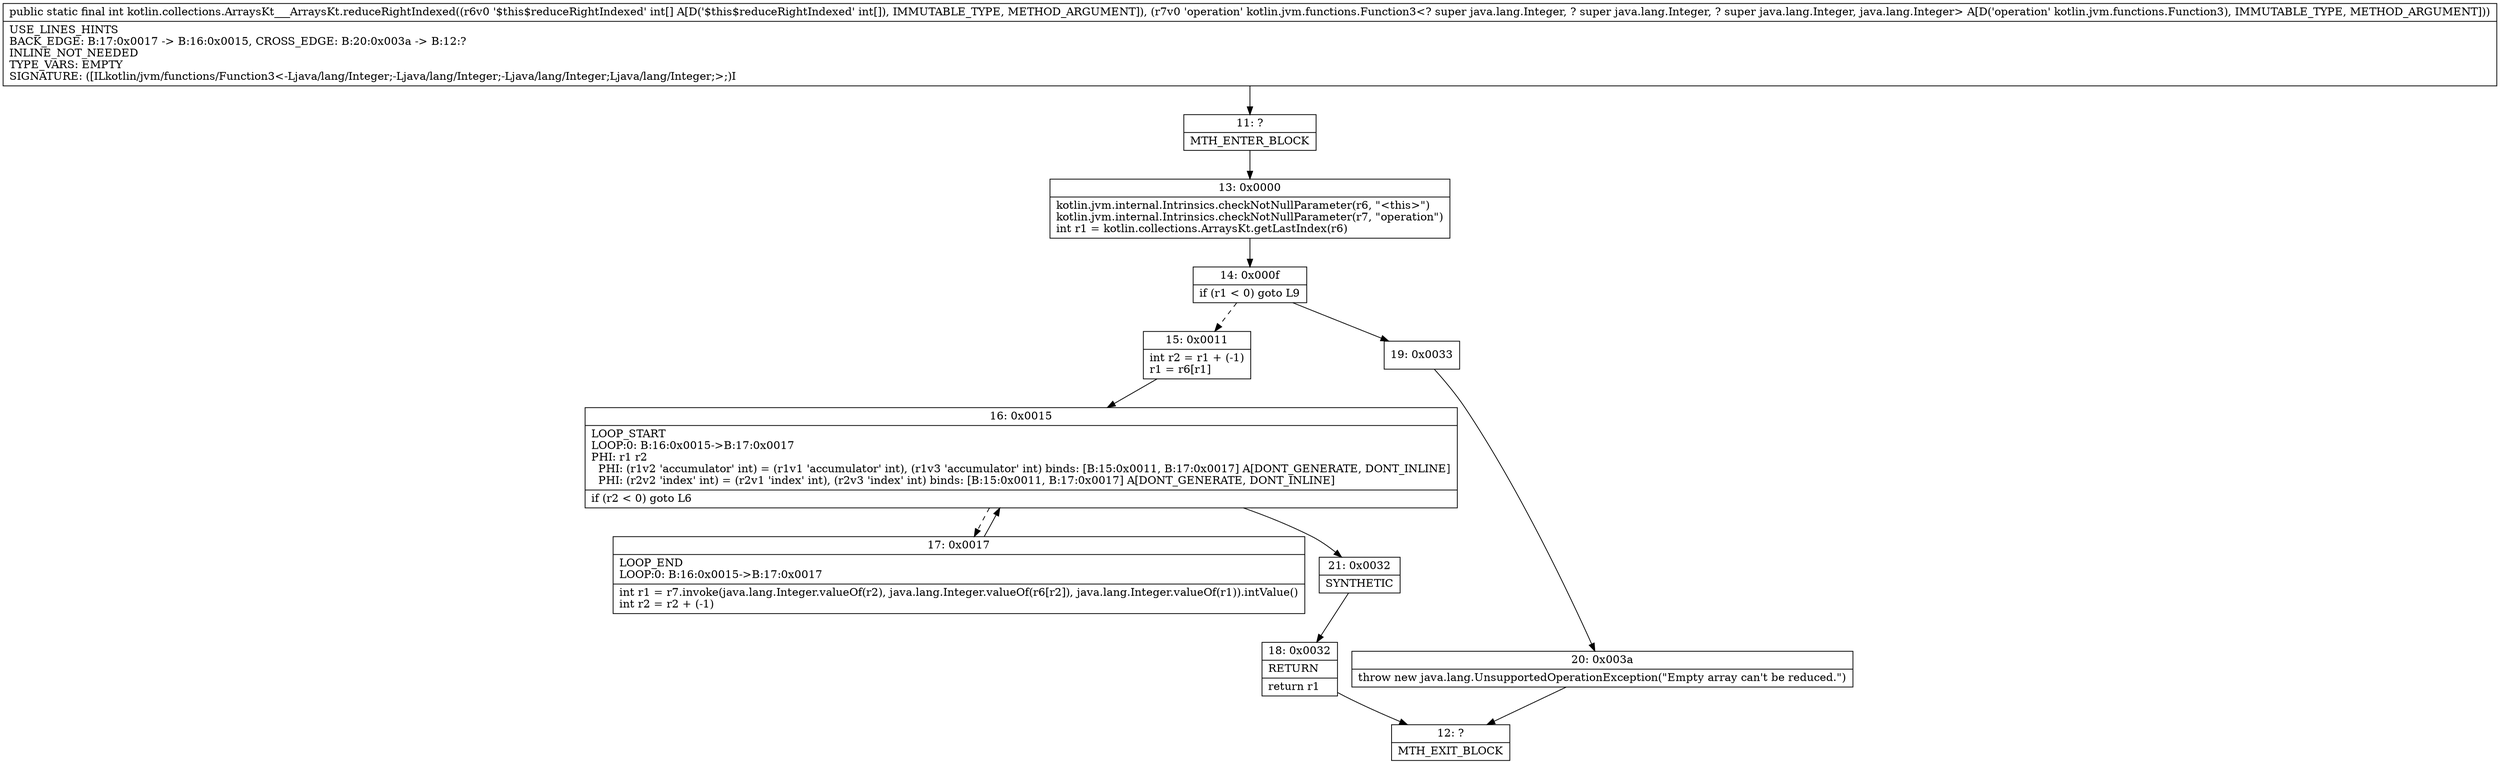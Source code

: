 digraph "CFG forkotlin.collections.ArraysKt___ArraysKt.reduceRightIndexed([ILkotlin\/jvm\/functions\/Function3;)I" {
Node_11 [shape=record,label="{11\:\ ?|MTH_ENTER_BLOCK\l}"];
Node_13 [shape=record,label="{13\:\ 0x0000|kotlin.jvm.internal.Intrinsics.checkNotNullParameter(r6, \"\<this\>\")\lkotlin.jvm.internal.Intrinsics.checkNotNullParameter(r7, \"operation\")\lint r1 = kotlin.collections.ArraysKt.getLastIndex(r6)\l}"];
Node_14 [shape=record,label="{14\:\ 0x000f|if (r1 \< 0) goto L9\l}"];
Node_15 [shape=record,label="{15\:\ 0x0011|int r2 = r1 + (\-1)\lr1 = r6[r1]\l}"];
Node_16 [shape=record,label="{16\:\ 0x0015|LOOP_START\lLOOP:0: B:16:0x0015\-\>B:17:0x0017\lPHI: r1 r2 \l  PHI: (r1v2 'accumulator' int) = (r1v1 'accumulator' int), (r1v3 'accumulator' int) binds: [B:15:0x0011, B:17:0x0017] A[DONT_GENERATE, DONT_INLINE]\l  PHI: (r2v2 'index' int) = (r2v1 'index' int), (r2v3 'index' int) binds: [B:15:0x0011, B:17:0x0017] A[DONT_GENERATE, DONT_INLINE]\l|if (r2 \< 0) goto L6\l}"];
Node_17 [shape=record,label="{17\:\ 0x0017|LOOP_END\lLOOP:0: B:16:0x0015\-\>B:17:0x0017\l|int r1 = r7.invoke(java.lang.Integer.valueOf(r2), java.lang.Integer.valueOf(r6[r2]), java.lang.Integer.valueOf(r1)).intValue()\lint r2 = r2 + (\-1)\l}"];
Node_21 [shape=record,label="{21\:\ 0x0032|SYNTHETIC\l}"];
Node_18 [shape=record,label="{18\:\ 0x0032|RETURN\l|return r1\l}"];
Node_12 [shape=record,label="{12\:\ ?|MTH_EXIT_BLOCK\l}"];
Node_19 [shape=record,label="{19\:\ 0x0033}"];
Node_20 [shape=record,label="{20\:\ 0x003a|throw new java.lang.UnsupportedOperationException(\"Empty array can't be reduced.\")\l}"];
MethodNode[shape=record,label="{public static final int kotlin.collections.ArraysKt___ArraysKt.reduceRightIndexed((r6v0 '$this$reduceRightIndexed' int[] A[D('$this$reduceRightIndexed' int[]), IMMUTABLE_TYPE, METHOD_ARGUMENT]), (r7v0 'operation' kotlin.jvm.functions.Function3\<? super java.lang.Integer, ? super java.lang.Integer, ? super java.lang.Integer, java.lang.Integer\> A[D('operation' kotlin.jvm.functions.Function3), IMMUTABLE_TYPE, METHOD_ARGUMENT]))  | USE_LINES_HINTS\lBACK_EDGE: B:17:0x0017 \-\> B:16:0x0015, CROSS_EDGE: B:20:0x003a \-\> B:12:?\lINLINE_NOT_NEEDED\lTYPE_VARS: EMPTY\lSIGNATURE: ([ILkotlin\/jvm\/functions\/Function3\<\-Ljava\/lang\/Integer;\-Ljava\/lang\/Integer;\-Ljava\/lang\/Integer;Ljava\/lang\/Integer;\>;)I\l}"];
MethodNode -> Node_11;Node_11 -> Node_13;
Node_13 -> Node_14;
Node_14 -> Node_15[style=dashed];
Node_14 -> Node_19;
Node_15 -> Node_16;
Node_16 -> Node_17[style=dashed];
Node_16 -> Node_21;
Node_17 -> Node_16;
Node_21 -> Node_18;
Node_18 -> Node_12;
Node_19 -> Node_20;
Node_20 -> Node_12;
}

